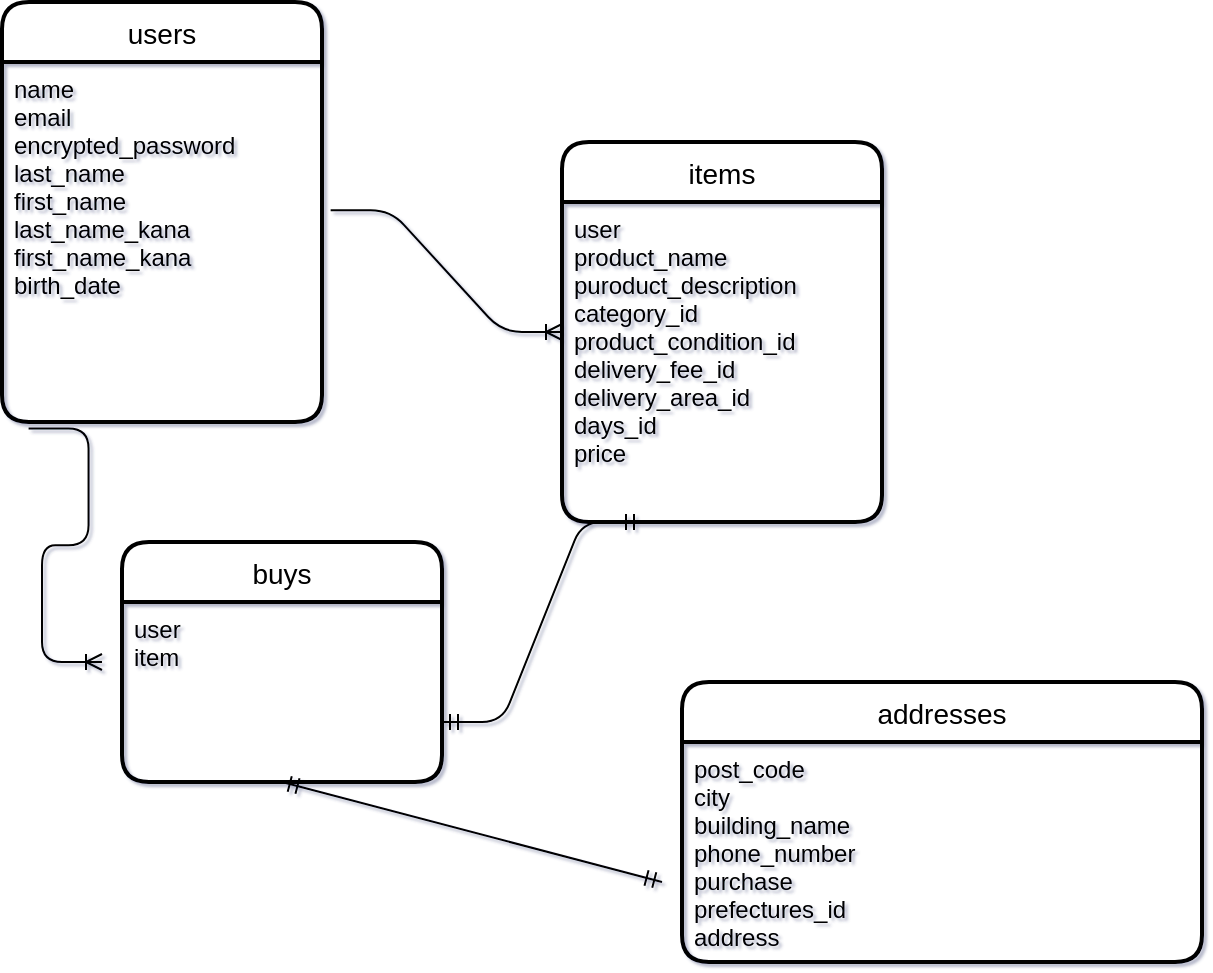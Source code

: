 <mxfile version="13.6.5">
    <diagram id="fX9qnA65Kdy2LWwDDJgu" name="ページ1">
        <mxGraphModel dx="832" dy="492" grid="1" gridSize="10" guides="1" tooltips="1" connect="1" arrows="1" fold="1" page="1" pageScale="1" pageWidth="827" pageHeight="1169" background="none" math="0" shadow="1">
            <root>
                <mxCell id="0"/>
                <mxCell id="1" parent="0"/>
                <mxCell id="48" style="edgeStyle=none;shape=flexArrow;rounded=0;orthogonalLoop=1;jettySize=auto;html=1;endArrow=async;endFill=1;" parent="1" edge="1">
                    <mxGeometry relative="1" as="geometry">
                        <mxPoint x="170" y="210" as="targetPoint"/>
                        <mxPoint x="170" y="210" as="sourcePoint"/>
                    </mxGeometry>
                </mxCell>
                <mxCell id="149" value="&lt;br&gt;" style="text;html=1;align=center;verticalAlign=middle;resizable=0;points=[];autosize=1;" vertex="1" parent="1">
                    <mxGeometry x="60" y="100" width="20" height="20" as="geometry"/>
                </mxCell>
                <mxCell id="154" value="users" style="swimlane;childLayout=stackLayout;horizontal=1;startSize=30;horizontalStack=0;rounded=1;fontSize=14;fontStyle=0;strokeWidth=2;resizeParent=0;resizeLast=1;shadow=0;dashed=0;align=center;" vertex="1" parent="1">
                    <mxGeometry x="30" y="10" width="160" height="210" as="geometry"/>
                </mxCell>
                <mxCell id="155" value="name&#10;email&#10;encrypted_password&#10;last_name&#10;first_name&#10;last_name_kana&#10;first_name_kana&#10;birth_date&#10;" style="align=left;strokeColor=none;fillColor=none;spacingLeft=4;fontSize=12;verticalAlign=top;resizable=0;rotatable=0;part=1;" vertex="1" parent="154">
                    <mxGeometry y="30" width="160" height="180" as="geometry"/>
                </mxCell>
                <mxCell id="162" value="" style="edgeStyle=entityRelationEdgeStyle;fontSize=12;html=1;endArrow=ERoneToMany;exitX=0.083;exitY=1.018;exitDx=0;exitDy=0;exitPerimeter=0;" edge="1" parent="154" source="155">
                    <mxGeometry width="100" height="100" relative="1" as="geometry">
                        <mxPoint x="50" y="215" as="sourcePoint"/>
                        <mxPoint x="50" y="330" as="targetPoint"/>
                    </mxGeometry>
                </mxCell>
                <mxCell id="156" value="items" style="swimlane;childLayout=stackLayout;horizontal=1;startSize=30;horizontalStack=0;rounded=1;fontSize=14;fontStyle=0;strokeWidth=2;resizeParent=0;resizeLast=1;shadow=0;dashed=0;align=center;" vertex="1" parent="1">
                    <mxGeometry x="310" y="80" width="160" height="190" as="geometry"/>
                </mxCell>
                <mxCell id="157" value="user&#10;product_name&#10;puroduct_description&#10;category_id&#10;product_condition_id&#10;delivery_fee_id&#10;delivery_area_id&#10;days_id&#10;price&#10;" style="align=left;strokeColor=none;fillColor=none;spacingLeft=4;fontSize=12;verticalAlign=top;resizable=0;rotatable=0;part=1;" vertex="1" parent="156">
                    <mxGeometry y="30" width="160" height="160" as="geometry"/>
                </mxCell>
                <mxCell id="159" value="" style="edgeStyle=entityRelationEdgeStyle;fontSize=12;html=1;endArrow=ERoneToMany;exitX=1.027;exitY=0.412;exitDx=0;exitDy=0;exitPerimeter=0;entryX=0;entryY=0.5;entryDx=0;entryDy=0;" edge="1" parent="1" source="155" target="156">
                    <mxGeometry width="100" height="100" relative="1" as="geometry">
                        <mxPoint x="240" y="270" as="sourcePoint"/>
                        <mxPoint x="340" y="170" as="targetPoint"/>
                    </mxGeometry>
                </mxCell>
                <mxCell id="160" value="buys" style="swimlane;childLayout=stackLayout;horizontal=1;startSize=30;horizontalStack=0;rounded=1;fontSize=14;fontStyle=0;strokeWidth=2;resizeParent=0;resizeLast=1;shadow=0;dashed=0;align=center;" vertex="1" parent="1">
                    <mxGeometry x="90" y="280" width="160" height="120" as="geometry"/>
                </mxCell>
                <mxCell id="161" value="user&#10;item" style="align=left;strokeColor=none;fillColor=none;spacingLeft=4;fontSize=12;verticalAlign=top;resizable=0;rotatable=0;part=1;" vertex="1" parent="160">
                    <mxGeometry y="30" width="160" height="90" as="geometry"/>
                </mxCell>
                <mxCell id="163" value="" style="edgeStyle=entityRelationEdgeStyle;fontSize=12;html=1;endArrow=ERmandOne;startArrow=ERmandOne;" edge="1" parent="1">
                    <mxGeometry width="100" height="100" relative="1" as="geometry">
                        <mxPoint x="250" y="370" as="sourcePoint"/>
                        <mxPoint x="350" y="270" as="targetPoint"/>
                    </mxGeometry>
                </mxCell>
                <mxCell id="166" value="" style="fontSize=12;html=1;endArrow=ERmandOne;startArrow=ERmandOne;entryX=0.5;entryY=1;entryDx=0;entryDy=0;" edge="1" parent="1" target="161">
                    <mxGeometry width="100" height="100" relative="1" as="geometry">
                        <mxPoint x="360" y="450" as="sourcePoint"/>
                        <mxPoint x="130" y="430" as="targetPoint"/>
                    </mxGeometry>
                </mxCell>
                <mxCell id="164" value="addresses" style="swimlane;childLayout=stackLayout;horizontal=1;startSize=30;horizontalStack=0;rounded=1;fontSize=14;fontStyle=0;strokeWidth=2;resizeParent=0;resizeLast=1;shadow=0;dashed=0;align=center;" vertex="1" parent="1">
                    <mxGeometry x="370" y="350" width="260" height="140" as="geometry"/>
                </mxCell>
                <mxCell id="165" value="post_code&#10;city&#10;building_name&#10;phone_number&#10;purchase&#10;prefectures_id&#10;address" style="align=left;strokeColor=none;fillColor=none;spacingLeft=4;fontSize=12;verticalAlign=top;resizable=0;rotatable=0;part=1;" vertex="1" parent="164">
                    <mxGeometry y="30" width="260" height="110" as="geometry"/>
                </mxCell>
            </root>
        </mxGraphModel>
    </diagram>
</mxfile>